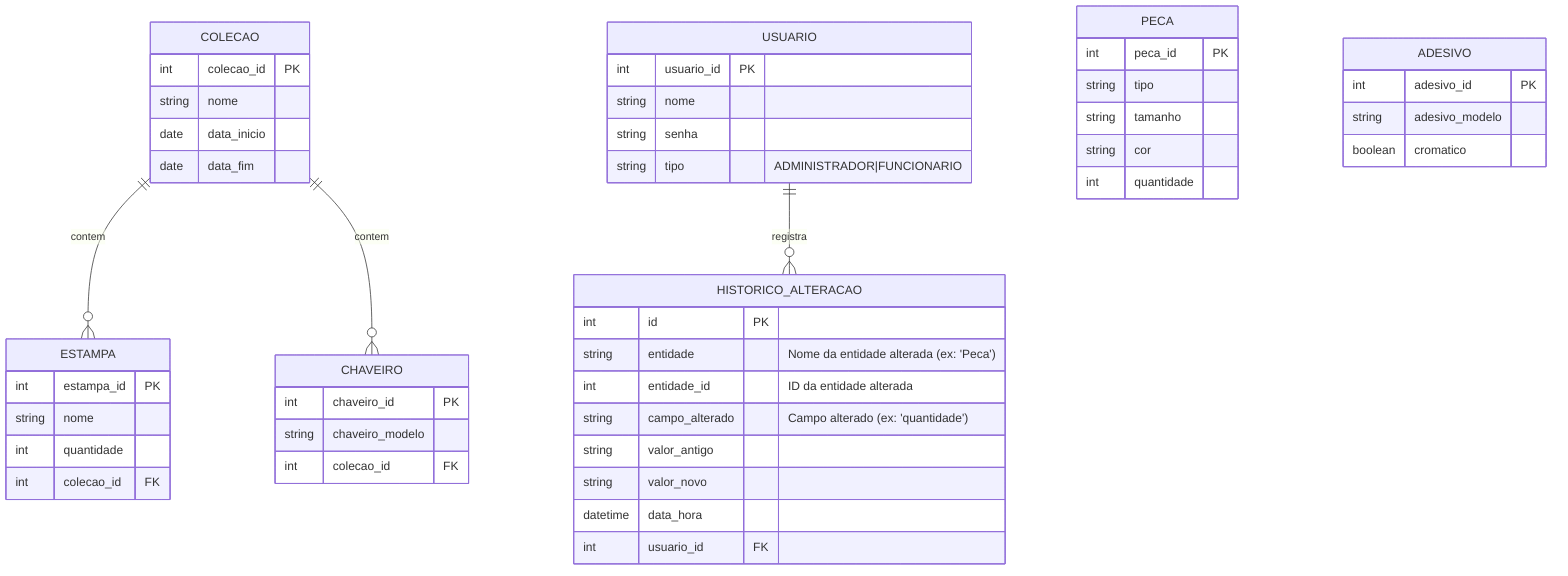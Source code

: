 erDiagram
    COLECAO ||--o{ ESTAMPA : contem
    COLECAO ||--o{ CHAVEIRO : contem
    USUARIO ||--o{ HISTORICO_ALTERACAO : registra

    USUARIO {
        int usuario_id PK
        string nome
        string senha
        string tipo  "ADMINISTRADOR|FUNCIONARIO"
    }

    COLECAO {
        int colecao_id PK
        string nome
        date data_inicio
        date data_fim
    }

    ESTAMPA {
        int estampa_id PK
        string nome
        int quantidade
        int colecao_id FK
    }

    PECA {
        int peca_id PK
        string tipo
        string tamanho
        string cor
        int quantidade
    }

    ADESIVO {
        int adesivo_id PK
        string adesivo_modelo
        boolean cromatico
    }

    CHAVEIRO {
        int chaveiro_id PK
        string chaveiro_modelo
        int colecao_id FK
    }

    HISTORICO_ALTERACAO {
        int id PK
        string entidade         "Nome da entidade alterada (ex: 'Peca')"
        int entidade_id         "ID da entidade alterada"
        string campo_alterado   "Campo alterado (ex: 'quantidade')"
        string valor_antigo
        string valor_novo
        datetime data_hora
        int usuario_id FK
    }